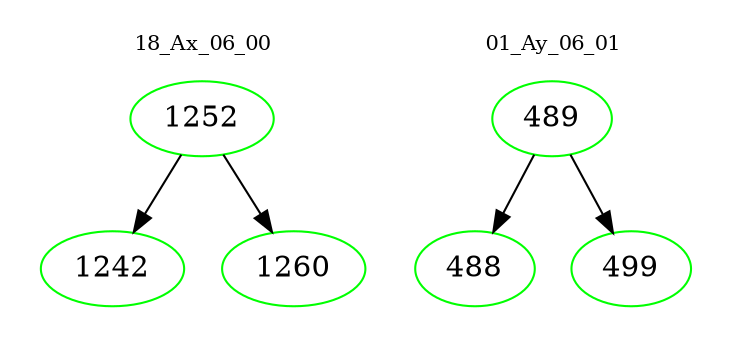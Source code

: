 digraph{
subgraph cluster_0 {
color = white
label = "18_Ax_06_00";
fontsize=10;
T0_1252 [label="1252", color="green"]
T0_1252 -> T0_1242 [color="black"]
T0_1242 [label="1242", color="green"]
T0_1252 -> T0_1260 [color="black"]
T0_1260 [label="1260", color="green"]
}
subgraph cluster_1 {
color = white
label = "01_Ay_06_01";
fontsize=10;
T1_489 [label="489", color="green"]
T1_489 -> T1_488 [color="black"]
T1_488 [label="488", color="green"]
T1_489 -> T1_499 [color="black"]
T1_499 [label="499", color="green"]
}
}
